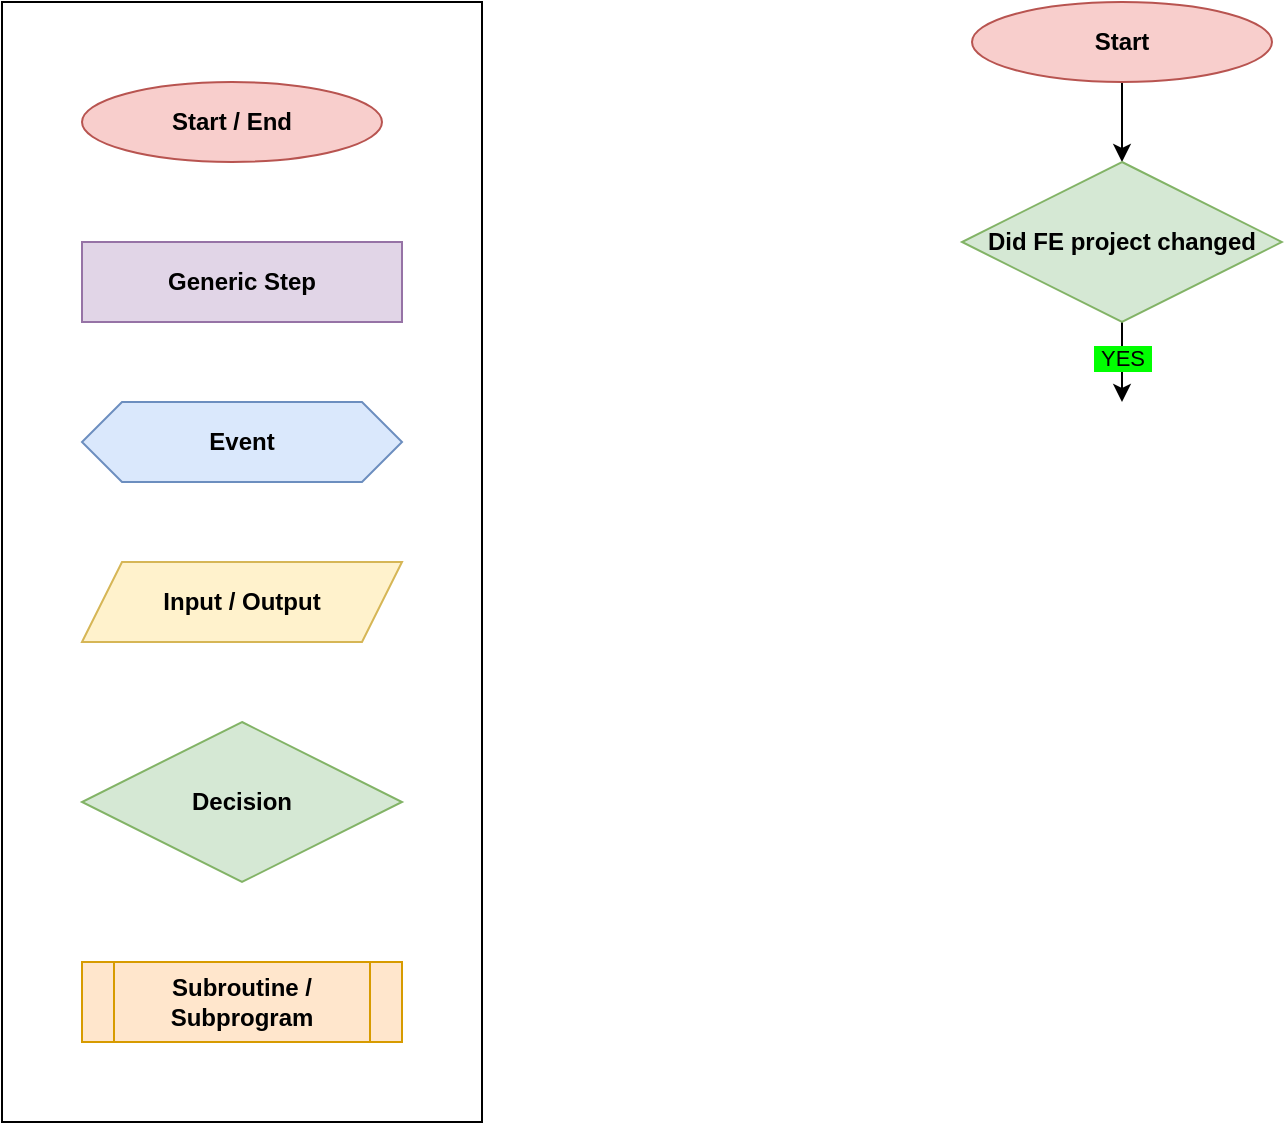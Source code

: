 <mxfile>
    <diagram id="HnyKKTwlehS3Wo6LRoB8" name="Page-1">
        <mxGraphModel dx="1271" dy="819" grid="1" gridSize="10" guides="1" tooltips="1" connect="1" arrows="1" fold="1" page="1" pageScale="1" pageWidth="827" pageHeight="1169" math="0" shadow="0">
            <root>
                <mxCell id="0"/>
                <mxCell id="1" parent="0"/>
                <mxCell id="8" value="" style="rounded=0;whiteSpace=wrap;html=1;fontColor=#000000;fillColor=none;" parent="1" vertex="1">
                    <mxGeometry x="40" y="160" width="240" height="560" as="geometry"/>
                </mxCell>
                <mxCell id="2" value="&lt;font color=&quot;#000000&quot;&gt;Start / End&lt;/font&gt;" style="ellipse;whiteSpace=wrap;html=1;fillColor=#f8cecc;strokeColor=#b85450;fontStyle=1" parent="1" vertex="1">
                    <mxGeometry x="80" y="200" width="150" height="40" as="geometry"/>
                </mxCell>
                <mxCell id="3" value="&lt;b&gt;Generic Step&lt;/b&gt;" style="rounded=0;whiteSpace=wrap;html=1;fillColor=#e1d5e7;strokeColor=#9673a6;fontColor=#000000;" parent="1" vertex="1">
                    <mxGeometry x="80" y="280" width="160" height="40" as="geometry"/>
                </mxCell>
                <mxCell id="4" value="&lt;b&gt;&lt;font color=&quot;#000000&quot;&gt;Event&lt;/font&gt;&lt;/b&gt;" style="shape=hexagon;perimeter=hexagonPerimeter2;whiteSpace=wrap;html=1;fixedSize=1;fillColor=#dae8fc;strokeColor=#6c8ebf;" parent="1" vertex="1">
                    <mxGeometry x="80" y="360" width="160" height="40" as="geometry"/>
                </mxCell>
                <mxCell id="5" value="&lt;font color=&quot;#000000&quot;&gt;&lt;b&gt;Input&amp;nbsp;/ Output&lt;/b&gt;&lt;/font&gt;" style="shape=parallelogram;perimeter=parallelogramPerimeter;whiteSpace=wrap;html=1;fixedSize=1;fillColor=#fff2cc;strokeColor=#d6b656;" parent="1" vertex="1">
                    <mxGeometry x="80" y="440" width="160" height="40" as="geometry"/>
                </mxCell>
                <mxCell id="6" value="&lt;font color=&quot;#000000&quot;&gt;&lt;b&gt;Decision&lt;/b&gt;&lt;/font&gt;" style="rhombus;whiteSpace=wrap;html=1;fillColor=#d5e8d4;strokeColor=#82b366;" parent="1" vertex="1">
                    <mxGeometry x="80" y="520" width="160" height="80" as="geometry"/>
                </mxCell>
                <mxCell id="7" value="&lt;b&gt;&lt;font color=&quot;#000000&quot;&gt;Subroutine /&lt;br&gt;Subprogram&lt;/font&gt;&lt;/b&gt;" style="shape=process;whiteSpace=wrap;html=1;backgroundOutline=1;fillColor=#ffe6cc;strokeColor=#d79b00;" parent="1" vertex="1">
                    <mxGeometry x="80" y="640" width="160" height="40" as="geometry"/>
                </mxCell>
                <mxCell id="13" value="" style="edgeStyle=none;html=1;" edge="1" parent="1">
                    <mxGeometry relative="1" as="geometry">
                        <mxPoint x="600" y="320" as="sourcePoint"/>
                        <mxPoint x="600" y="360" as="targetPoint"/>
                    </mxGeometry>
                </mxCell>
                <mxCell id="16" value="&lt;font color=&quot;#000000&quot;&gt;&amp;nbsp;YES&amp;nbsp;&lt;br&gt;&lt;/font&gt;" style="edgeLabel;html=1;align=center;verticalAlign=middle;resizable=0;points=[];labelBackgroundColor=#00FF00;" vertex="1" connectable="0" parent="13">
                    <mxGeometry x="-0.126" relative="1" as="geometry">
                        <mxPoint as="offset"/>
                    </mxGeometry>
                </mxCell>
                <mxCell id="18" style="edgeStyle=none;html=1;entryX=0.5;entryY=0;entryDx=0;entryDy=0;fontColor=#000000;" edge="1" parent="1" source="17">
                    <mxGeometry relative="1" as="geometry">
                        <mxPoint x="600" y="240" as="targetPoint"/>
                    </mxGeometry>
                </mxCell>
                <mxCell id="17" value="&lt;font color=&quot;#000000&quot;&gt;Start&lt;br&gt;&lt;/font&gt;" style="ellipse;whiteSpace=wrap;html=1;fillColor=#f8cecc;strokeColor=#b85450;fontStyle=1" vertex="1" parent="1">
                    <mxGeometry x="525" y="160" width="150" height="40" as="geometry"/>
                </mxCell>
                <mxCell id="19" value="&lt;font color=&quot;#000000&quot;&gt;&lt;b&gt;Did FE project changed&lt;/b&gt;&lt;/font&gt;" style="rhombus;whiteSpace=wrap;html=1;fillColor=#d5e8d4;strokeColor=#82b366;" vertex="1" parent="1">
                    <mxGeometry x="520" y="240" width="160" height="80" as="geometry"/>
                </mxCell>
            </root>
        </mxGraphModel>
    </diagram>
</mxfile>